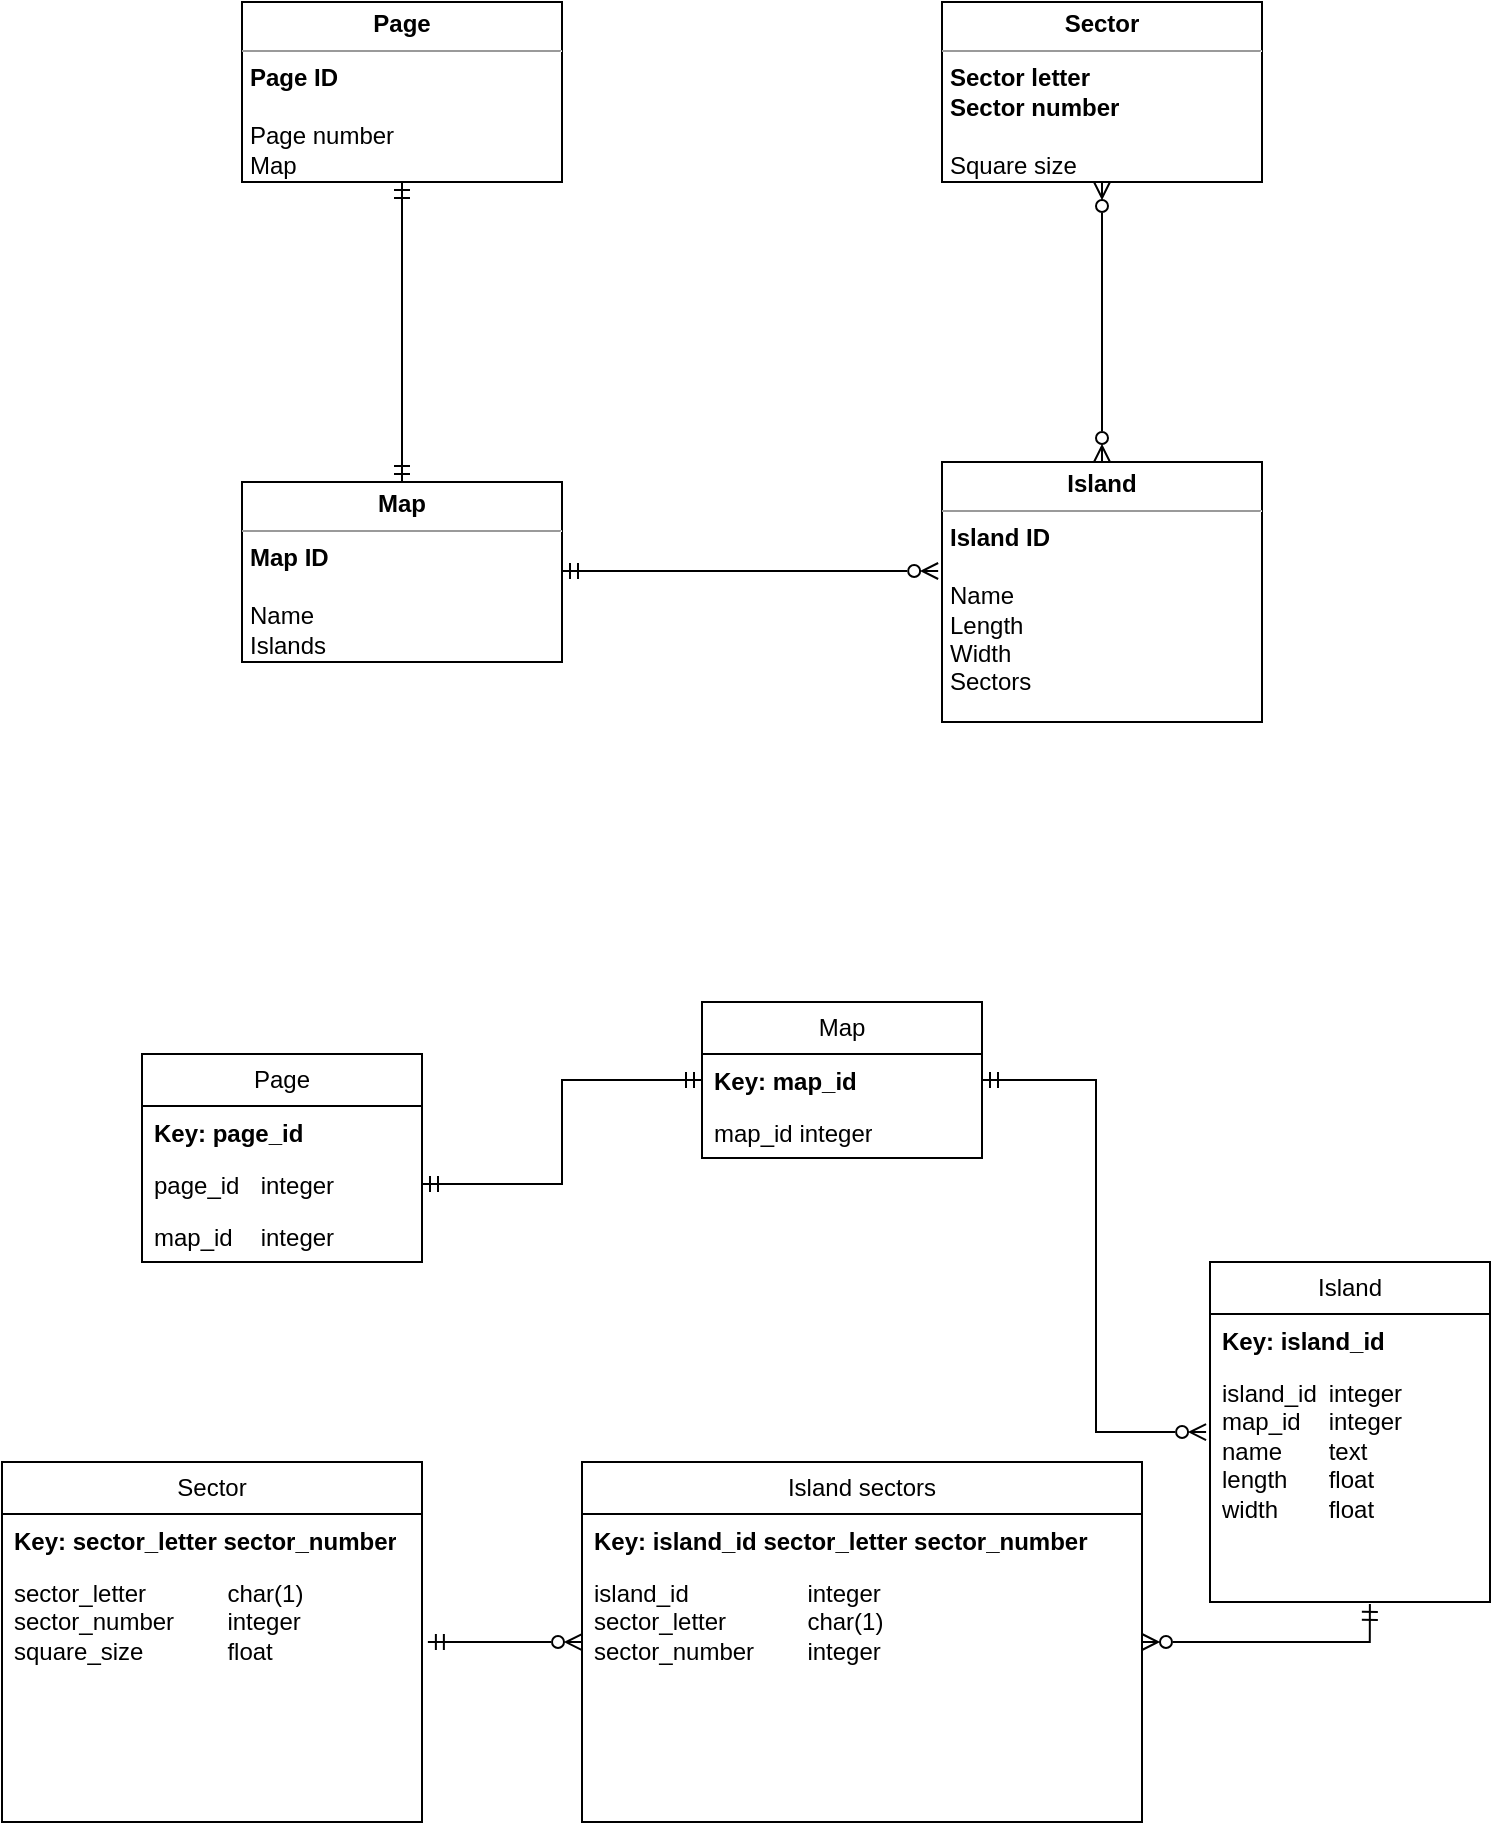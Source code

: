 <mxfile version="21.8.0" type="device">
  <diagram name="Страница — 1" id="W5A1EdkEotFVLKBL3lq5">
    <mxGraphModel dx="1050" dy="542" grid="1" gridSize="10" guides="1" tooltips="1" connect="1" arrows="1" fold="1" page="1" pageScale="1" pageWidth="827" pageHeight="1169" math="0" shadow="0">
      <root>
        <mxCell id="0" />
        <mxCell id="1" parent="0" />
        <mxCell id="K8rUF0dK-qRU42Zi1otZ-3" style="edgeStyle=orthogonalEdgeStyle;rounded=0;orthogonalLoop=1;jettySize=auto;html=1;exitX=0.5;exitY=1;exitDx=0;exitDy=0;entryX=0.5;entryY=0;entryDx=0;entryDy=0;endArrow=ERmandOne;endFill=0;startArrow=ERmandOne;startFill=0;" parent="1" source="LQ-vB9qCMW6ilkwc4npN-6" target="LQ-vB9qCMW6ilkwc4npN-8" edge="1">
          <mxGeometry relative="1" as="geometry" />
        </mxCell>
        <mxCell id="LQ-vB9qCMW6ilkwc4npN-6" value="&lt;p style=&quot;margin:0px;margin-top:4px;text-align:center;&quot;&gt;&lt;b&gt;Page&lt;/b&gt;&lt;/p&gt;&lt;hr size=&quot;1&quot;&gt;&lt;p style=&quot;margin:0px;margin-left:4px;&quot;&gt;&lt;b&gt;Page ID&lt;/b&gt;&lt;/p&gt;&lt;p style=&quot;margin:0px;margin-left:4px;&quot;&gt;&lt;br&gt;&lt;/p&gt;&lt;p style=&quot;margin:0px;margin-left:4px;&quot;&gt;Page number&lt;/p&gt;&lt;p style=&quot;margin:0px;margin-left:4px;&quot;&gt;Map&lt;/p&gt;&lt;p style=&quot;margin:0px;margin-left:4px;&quot;&gt;&lt;br&gt;&lt;/p&gt;" style="verticalAlign=top;align=left;overflow=fill;fontSize=12;fontFamily=Helvetica;html=1;whiteSpace=wrap;" parent="1" vertex="1">
          <mxGeometry x="150" y="80" width="160" height="90" as="geometry" />
        </mxCell>
        <mxCell id="LQ-vB9qCMW6ilkwc4npN-8" value="&lt;p style=&quot;margin:0px;margin-top:4px;text-align:center;&quot;&gt;&lt;b&gt;Map&lt;/b&gt;&lt;/p&gt;&lt;hr size=&quot;1&quot;&gt;&lt;p style=&quot;margin:0px;margin-left:4px;&quot;&gt;&lt;b&gt;Map ID&lt;/b&gt;&lt;/p&gt;&lt;p style=&quot;margin:0px;margin-left:4px;&quot;&gt;&lt;br&gt;&lt;/p&gt;&lt;p style=&quot;margin:0px;margin-left:4px;&quot;&gt;Name&lt;/p&gt;&lt;p style=&quot;margin:0px;margin-left:4px;&quot;&gt;Islands&lt;/p&gt;&lt;p style=&quot;margin:0px;margin-left:4px;&quot;&gt;&lt;br&gt;&lt;/p&gt;" style="verticalAlign=top;align=left;overflow=fill;fontSize=12;fontFamily=Helvetica;html=1;whiteSpace=wrap;" parent="1" vertex="1">
          <mxGeometry x="150" y="320" width="160" height="90" as="geometry" />
        </mxCell>
        <mxCell id="K8rUF0dK-qRU42Zi1otZ-11" style="edgeStyle=orthogonalEdgeStyle;rounded=0;orthogonalLoop=1;jettySize=auto;html=1;exitX=0.5;exitY=0;exitDx=0;exitDy=0;entryX=0.5;entryY=1;entryDx=0;entryDy=0;endArrow=ERzeroToMany;endFill=0;startArrow=ERzeroToMany;startFill=0;" parent="1" source="LQ-vB9qCMW6ilkwc4npN-10" target="K8rUF0dK-qRU42Zi1otZ-1" edge="1">
          <mxGeometry relative="1" as="geometry" />
        </mxCell>
        <mxCell id="LQ-vB9qCMW6ilkwc4npN-10" value="&lt;p style=&quot;margin:0px;margin-top:4px;text-align:center;&quot;&gt;&lt;b&gt;Island&lt;/b&gt;&lt;/p&gt;&lt;hr size=&quot;1&quot;&gt;&lt;p style=&quot;margin:0px;margin-left:4px;&quot;&gt;&lt;b&gt;Island ID&lt;/b&gt;&lt;/p&gt;&lt;p style=&quot;margin:0px;margin-left:4px;&quot;&gt;&lt;br&gt;&lt;/p&gt;&lt;p style=&quot;margin:0px;margin-left:4px;&quot;&gt;Name&lt;/p&gt;&lt;p style=&quot;margin:0px;margin-left:4px;&quot;&gt;Length&lt;/p&gt;&lt;p style=&quot;margin:0px;margin-left:4px;&quot;&gt;Width&lt;/p&gt;&lt;p style=&quot;margin:0px;margin-left:4px;&quot;&gt;Sectors&lt;/p&gt;&lt;p style=&quot;margin:0px;margin-left:4px;&quot;&gt;&lt;br&gt;&lt;/p&gt;" style="verticalAlign=top;align=left;overflow=fill;fontSize=12;fontFamily=Helvetica;html=1;whiteSpace=wrap;" parent="1" vertex="1">
          <mxGeometry x="500" y="310" width="160" height="130" as="geometry" />
        </mxCell>
        <mxCell id="K8rUF0dK-qRU42Zi1otZ-1" value="&lt;p style=&quot;margin:0px;margin-top:4px;text-align:center;&quot;&gt;&lt;b&gt;Sector&lt;/b&gt;&lt;/p&gt;&lt;hr size=&quot;1&quot;&gt;&lt;p style=&quot;margin:0px;margin-left:4px;&quot;&gt;&lt;b&gt;Sector letter&lt;/b&gt;&lt;/p&gt;&lt;p style=&quot;margin:0px;margin-left:4px;&quot;&gt;&lt;b&gt;Sector number&lt;/b&gt;&lt;/p&gt;&lt;p style=&quot;margin:0px;margin-left:4px;&quot;&gt;&lt;br&gt;&lt;/p&gt;&lt;p style=&quot;margin:0px;margin-left:4px;&quot;&gt;Square size&lt;/p&gt;&lt;p style=&quot;margin:0px;margin-left:4px;&quot;&gt;&lt;br&gt;&lt;/p&gt;&lt;p style=&quot;margin:0px;margin-left:4px;&quot;&gt;&lt;br&gt;&lt;/p&gt;&lt;p style=&quot;margin:0px;margin-left:4px;&quot;&gt;&lt;br&gt;&lt;/p&gt;" style="verticalAlign=top;align=left;overflow=fill;fontSize=12;fontFamily=Helvetica;html=1;whiteSpace=wrap;" parent="1" vertex="1">
          <mxGeometry x="500" y="80" width="160" height="90" as="geometry" />
        </mxCell>
        <mxCell id="K8rUF0dK-qRU42Zi1otZ-9" style="rounded=0;orthogonalLoop=1;jettySize=auto;html=1;exitX=1;exitY=0.5;exitDx=0;exitDy=0;entryX=-0.012;entryY=0.423;entryDx=0;entryDy=0;entryPerimeter=0;edgeStyle=orthogonalEdgeStyle;endArrow=ERzeroToMany;endFill=0;startArrow=ERmandOne;startFill=0;" parent="1" edge="1">
          <mxGeometry relative="1" as="geometry">
            <mxPoint x="310" y="364.51" as="sourcePoint" />
            <mxPoint x="498.08" y="364.5" as="targetPoint" />
          </mxGeometry>
        </mxCell>
        <mxCell id="K8rUF0dK-qRU42Zi1otZ-12" value="Page" style="swimlane;fontStyle=0;childLayout=stackLayout;horizontal=1;startSize=26;fillColor=none;horizontalStack=0;resizeParent=1;resizeParentMax=0;resizeLast=0;collapsible=1;marginBottom=0;whiteSpace=wrap;html=1;" parent="1" vertex="1">
          <mxGeometry x="100" y="606" width="140" height="104" as="geometry" />
        </mxCell>
        <mxCell id="K8rUF0dK-qRU42Zi1otZ-13" value="&lt;b&gt;Key: page_id&lt;/b&gt;" style="text;strokeColor=none;fillColor=none;align=left;verticalAlign=top;spacingLeft=4;spacingRight=4;overflow=hidden;rotatable=0;points=[[0,0.5],[1,0.5]];portConstraint=eastwest;whiteSpace=wrap;html=1;" parent="K8rUF0dK-qRU42Zi1otZ-12" vertex="1">
          <mxGeometry y="26" width="140" height="26" as="geometry" />
        </mxCell>
        <mxCell id="K8rUF0dK-qRU42Zi1otZ-14" value="page_id &lt;span style=&quot;white-space: pre;&quot;&gt;&#x9;&lt;/span&gt;integer" style="text;strokeColor=none;fillColor=none;align=left;verticalAlign=top;spacingLeft=4;spacingRight=4;overflow=hidden;rotatable=0;points=[[0,0.5],[1,0.5]];portConstraint=eastwest;whiteSpace=wrap;html=1;" parent="K8rUF0dK-qRU42Zi1otZ-12" vertex="1">
          <mxGeometry y="52" width="140" height="26" as="geometry" />
        </mxCell>
        <mxCell id="K8rUF0dK-qRU42Zi1otZ-15" value="map_id &lt;span style=&quot;white-space: pre;&quot;&gt;&#x9;&lt;/span&gt;integer" style="text;strokeColor=none;fillColor=none;align=left;verticalAlign=top;spacingLeft=4;spacingRight=4;overflow=hidden;rotatable=0;points=[[0,0.5],[1,0.5]];portConstraint=eastwest;whiteSpace=wrap;html=1;" parent="K8rUF0dK-qRU42Zi1otZ-12" vertex="1">
          <mxGeometry y="78" width="140" height="26" as="geometry" />
        </mxCell>
        <mxCell id="K8rUF0dK-qRU42Zi1otZ-16" value="Map" style="swimlane;fontStyle=0;childLayout=stackLayout;horizontal=1;startSize=26;fillColor=none;horizontalStack=0;resizeParent=1;resizeParentMax=0;resizeLast=0;collapsible=1;marginBottom=0;whiteSpace=wrap;html=1;" parent="1" vertex="1">
          <mxGeometry x="380" y="580" width="140" height="78" as="geometry" />
        </mxCell>
        <mxCell id="K8rUF0dK-qRU42Zi1otZ-17" value="&lt;b&gt;Key: map_id&lt;/b&gt;" style="text;strokeColor=none;fillColor=none;align=left;verticalAlign=top;spacingLeft=4;spacingRight=4;overflow=hidden;rotatable=0;points=[[0,0.5],[1,0.5]];portConstraint=eastwest;whiteSpace=wrap;html=1;" parent="K8rUF0dK-qRU42Zi1otZ-16" vertex="1">
          <mxGeometry y="26" width="140" height="26" as="geometry" />
        </mxCell>
        <mxCell id="K8rUF0dK-qRU42Zi1otZ-18" value="map_id integer" style="text;strokeColor=none;fillColor=none;align=left;verticalAlign=top;spacingLeft=4;spacingRight=4;overflow=hidden;rotatable=0;points=[[0,0.5],[1,0.5]];portConstraint=eastwest;whiteSpace=wrap;html=1;" parent="K8rUF0dK-qRU42Zi1otZ-16" vertex="1">
          <mxGeometry y="52" width="140" height="26" as="geometry" />
        </mxCell>
        <mxCell id="K8rUF0dK-qRU42Zi1otZ-20" style="edgeStyle=orthogonalEdgeStyle;rounded=0;orthogonalLoop=1;jettySize=auto;html=1;exitX=1;exitY=0.5;exitDx=0;exitDy=0;startArrow=ERmandOne;startFill=0;endArrow=ERmandOne;endFill=0;entryX=0;entryY=0.5;entryDx=0;entryDy=0;" parent="1" source="K8rUF0dK-qRU42Zi1otZ-14" target="K8rUF0dK-qRU42Zi1otZ-17" edge="1">
          <mxGeometry relative="1" as="geometry">
            <mxPoint x="350" y="645" as="targetPoint" />
          </mxGeometry>
        </mxCell>
        <mxCell id="K8rUF0dK-qRU42Zi1otZ-21" value="Island" style="swimlane;fontStyle=0;childLayout=stackLayout;horizontal=1;startSize=26;fillColor=none;horizontalStack=0;resizeParent=1;resizeParentMax=0;resizeLast=0;collapsible=1;marginBottom=0;whiteSpace=wrap;html=1;" parent="1" vertex="1">
          <mxGeometry x="634" y="710" width="140" height="170" as="geometry" />
        </mxCell>
        <mxCell id="K8rUF0dK-qRU42Zi1otZ-22" value="&lt;b&gt;Key: island_id&lt;/b&gt;" style="text;strokeColor=none;fillColor=none;align=left;verticalAlign=top;spacingLeft=4;spacingRight=4;overflow=hidden;rotatable=0;points=[[0,0.5],[1,0.5]];portConstraint=eastwest;whiteSpace=wrap;html=1;" parent="K8rUF0dK-qRU42Zi1otZ-21" vertex="1">
          <mxGeometry y="26" width="140" height="26" as="geometry" />
        </mxCell>
        <mxCell id="K8rUF0dK-qRU42Zi1otZ-23" value="island_id &lt;span style=&quot;white-space: pre;&quot;&gt;&#x9;&lt;/span&gt;integer&lt;br&gt;map_id &lt;span style=&quot;white-space: pre;&quot;&gt;&#x9;&lt;/span&gt;integer&lt;br&gt;name &lt;span style=&quot;white-space: pre;&quot;&gt;&#x9;&lt;/span&gt;text&lt;br&gt;length &lt;span style=&quot;white-space: pre;&quot;&gt;&#x9;&lt;/span&gt;float&lt;br&gt;width &lt;span style=&quot;white-space: pre;&quot;&gt;&#x9;&lt;/span&gt;float" style="text;strokeColor=none;fillColor=none;align=left;verticalAlign=top;spacingLeft=4;spacingRight=4;overflow=hidden;rotatable=0;points=[[0,0.5],[1,0.5]];portConstraint=eastwest;whiteSpace=wrap;html=1;" parent="K8rUF0dK-qRU42Zi1otZ-21" vertex="1">
          <mxGeometry y="52" width="140" height="118" as="geometry" />
        </mxCell>
        <mxCell id="K8rUF0dK-qRU42Zi1otZ-24" style="edgeStyle=orthogonalEdgeStyle;rounded=0;orthogonalLoop=1;jettySize=auto;html=1;exitX=1;exitY=0.5;exitDx=0;exitDy=0;entryX=-0.014;entryY=0.28;entryDx=0;entryDy=0;entryPerimeter=0;startArrow=ERmandOne;startFill=0;endArrow=ERzeroToMany;endFill=0;" parent="1" source="K8rUF0dK-qRU42Zi1otZ-17" target="K8rUF0dK-qRU42Zi1otZ-23" edge="1">
          <mxGeometry relative="1" as="geometry" />
        </mxCell>
        <mxCell id="K8rUF0dK-qRU42Zi1otZ-25" value="Sector" style="swimlane;fontStyle=0;childLayout=stackLayout;horizontal=1;startSize=26;fillColor=none;horizontalStack=0;resizeParent=1;resizeParentMax=0;resizeLast=0;collapsible=1;marginBottom=0;whiteSpace=wrap;html=1;" parent="1" vertex="1">
          <mxGeometry x="30" y="810" width="210" height="180" as="geometry" />
        </mxCell>
        <mxCell id="K8rUF0dK-qRU42Zi1otZ-26" value="&lt;b&gt;Key: sector_letter sector_number&lt;/b&gt;" style="text;strokeColor=none;fillColor=none;align=left;verticalAlign=top;spacingLeft=4;spacingRight=4;overflow=hidden;rotatable=0;points=[[0,0.5],[1,0.5]];portConstraint=eastwest;whiteSpace=wrap;html=1;" parent="K8rUF0dK-qRU42Zi1otZ-25" vertex="1">
          <mxGeometry y="26" width="210" height="26" as="geometry" />
        </mxCell>
        <mxCell id="K8rUF0dK-qRU42Zi1otZ-27" value="sector_letter &lt;span style=&quot;white-space: pre;&quot;&gt;&#x9;&lt;/span&gt;&lt;span style=&quot;white-space: pre;&quot;&gt;&#x9;&lt;/span&gt;char(1)&lt;br&gt;sector_number &lt;span style=&quot;white-space: pre;&quot;&gt;&#x9;&lt;/span&gt;integer&lt;br&gt;square_size&lt;span style=&quot;white-space: pre;&quot;&gt;&#x9;&lt;/span&gt;&lt;span style=&quot;white-space: pre;&quot;&gt;&#x9;&lt;/span&gt;float" style="text;strokeColor=none;fillColor=none;align=left;verticalAlign=top;spacingLeft=4;spacingRight=4;overflow=hidden;rotatable=0;points=[[0,0.5],[1,0.5]];portConstraint=eastwest;whiteSpace=wrap;html=1;" parent="K8rUF0dK-qRU42Zi1otZ-25" vertex="1">
          <mxGeometry y="52" width="210" height="128" as="geometry" />
        </mxCell>
        <mxCell id="K8rUF0dK-qRU42Zi1otZ-28" value="Island sectors" style="swimlane;fontStyle=0;childLayout=stackLayout;horizontal=1;startSize=26;fillColor=none;horizontalStack=0;resizeParent=1;resizeParentMax=0;resizeLast=0;collapsible=1;marginBottom=0;whiteSpace=wrap;html=1;" parent="1" vertex="1">
          <mxGeometry x="320" y="810" width="280" height="180" as="geometry" />
        </mxCell>
        <mxCell id="K8rUF0dK-qRU42Zi1otZ-29" value="&lt;b&gt;Key: island_id sector_letter sector_number&lt;/b&gt;" style="text;strokeColor=none;fillColor=none;align=left;verticalAlign=top;spacingLeft=4;spacingRight=4;overflow=hidden;rotatable=0;points=[[0,0.5],[1,0.5]];portConstraint=eastwest;whiteSpace=wrap;html=1;" parent="K8rUF0dK-qRU42Zi1otZ-28" vertex="1">
          <mxGeometry y="26" width="280" height="26" as="geometry" />
        </mxCell>
        <mxCell id="K8rUF0dK-qRU42Zi1otZ-30" value="island_id&lt;span style=&quot;white-space: pre;&quot;&gt;&#x9;&lt;/span&gt;&lt;span style=&quot;white-space: pre;&quot;&gt;&#x9;&lt;/span&gt;&lt;span style=&quot;white-space: pre;&quot;&gt;&#x9;&lt;/span&gt;integer&lt;br&gt;sector_letter&lt;span style=&quot;white-space: pre;&quot;&gt;&#x9;&lt;/span&gt;&lt;span style=&quot;white-space: pre;&quot;&gt;&#x9;&lt;/span&gt;char(1)&lt;br&gt;sector_number&lt;span style=&quot;white-space: pre;&quot;&gt;&#x9;&lt;/span&gt;integer" style="text;strokeColor=none;fillColor=none;align=left;verticalAlign=top;spacingLeft=4;spacingRight=4;overflow=hidden;rotatable=0;points=[[0,0.5],[1,0.5]];portConstraint=eastwest;whiteSpace=wrap;html=1;" parent="K8rUF0dK-qRU42Zi1otZ-28" vertex="1">
          <mxGeometry y="52" width="280" height="128" as="geometry" />
        </mxCell>
        <mxCell id="K8rUF0dK-qRU42Zi1otZ-32" style="edgeStyle=orthogonalEdgeStyle;rounded=0;orthogonalLoop=1;jettySize=auto;html=1;entryX=1.014;entryY=0.297;entryDx=0;entryDy=0;entryPerimeter=0;endArrow=ERmandOne;endFill=0;startArrow=ERzeroToMany;startFill=0;" parent="1" source="K8rUF0dK-qRU42Zi1otZ-28" target="K8rUF0dK-qRU42Zi1otZ-27" edge="1">
          <mxGeometry relative="1" as="geometry" />
        </mxCell>
        <mxCell id="K8rUF0dK-qRU42Zi1otZ-33" style="edgeStyle=orthogonalEdgeStyle;rounded=0;orthogonalLoop=1;jettySize=auto;html=1;entryX=0.571;entryY=1.008;entryDx=0;entryDy=0;entryPerimeter=0;startArrow=ERzeroToMany;startFill=0;endArrow=ERmandOne;endFill=0;" parent="1" source="K8rUF0dK-qRU42Zi1otZ-28" target="K8rUF0dK-qRU42Zi1otZ-23" edge="1">
          <mxGeometry relative="1" as="geometry" />
        </mxCell>
      </root>
    </mxGraphModel>
  </diagram>
</mxfile>
